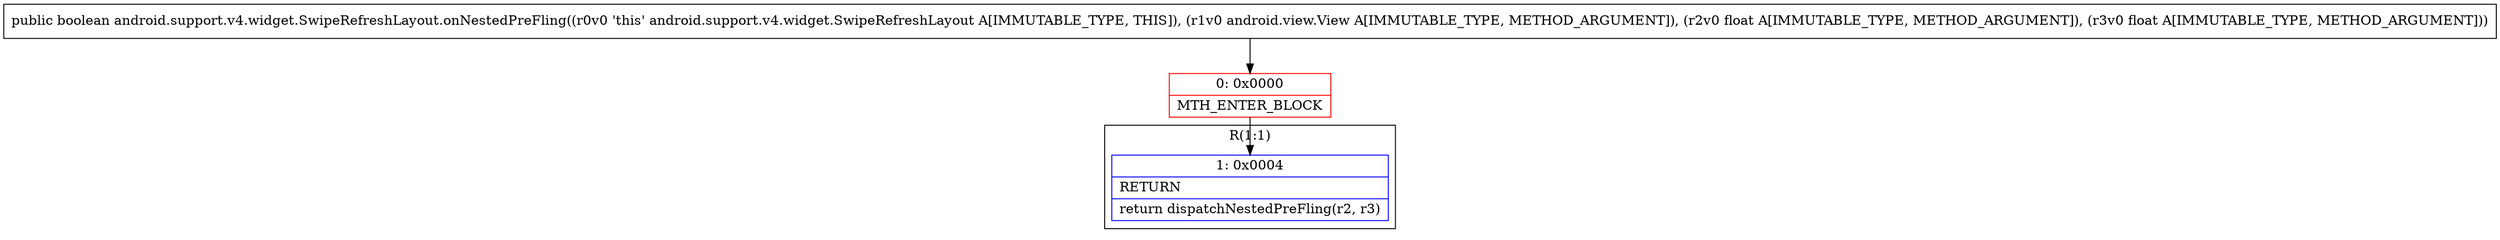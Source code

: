 digraph "CFG forandroid.support.v4.widget.SwipeRefreshLayout.onNestedPreFling(Landroid\/view\/View;FF)Z" {
subgraph cluster_Region_826909058 {
label = "R(1:1)";
node [shape=record,color=blue];
Node_1 [shape=record,label="{1\:\ 0x0004|RETURN\l|return dispatchNestedPreFling(r2, r3)\l}"];
}
Node_0 [shape=record,color=red,label="{0\:\ 0x0000|MTH_ENTER_BLOCK\l}"];
MethodNode[shape=record,label="{public boolean android.support.v4.widget.SwipeRefreshLayout.onNestedPreFling((r0v0 'this' android.support.v4.widget.SwipeRefreshLayout A[IMMUTABLE_TYPE, THIS]), (r1v0 android.view.View A[IMMUTABLE_TYPE, METHOD_ARGUMENT]), (r2v0 float A[IMMUTABLE_TYPE, METHOD_ARGUMENT]), (r3v0 float A[IMMUTABLE_TYPE, METHOD_ARGUMENT])) }"];
MethodNode -> Node_0;
Node_0 -> Node_1;
}

